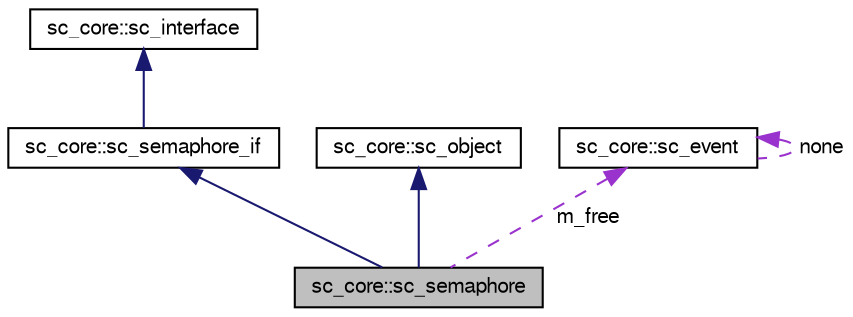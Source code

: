 digraph "sc_core::sc_semaphore"
{
  edge [fontname="FreeSans",fontsize="10",labelfontname="FreeSans",labelfontsize="10"];
  node [fontname="FreeSans",fontsize="10",shape=record];
  Node4 [label="sc_core::sc_semaphore",height=0.2,width=0.4,color="black", fillcolor="grey75", style="filled", fontcolor="black"];
  Node5 -> Node4 [dir="back",color="midnightblue",fontsize="10",style="solid",fontname="FreeSans"];
  Node5 [label="sc_core::sc_semaphore_if",height=0.2,width=0.4,color="black", fillcolor="white", style="filled",URL="$a01240.html"];
  Node6 -> Node5 [dir="back",color="midnightblue",fontsize="10",style="solid",fontname="FreeSans"];
  Node6 [label="sc_core::sc_interface",height=0.2,width=0.4,color="black", fillcolor="white", style="filled",URL="$a01196.html"];
  Node7 -> Node4 [dir="back",color="midnightblue",fontsize="10",style="solid",fontname="FreeSans"];
  Node7 [label="sc_core::sc_object",height=0.2,width=0.4,color="black", fillcolor="white", style="filled",URL="$a01884.html"];
  Node8 -> Node4 [dir="back",color="darkorchid3",fontsize="10",style="dashed",label=" m_free" ,fontname="FreeSans"];
  Node8 [label="sc_core::sc_event",height=0.2,width=0.4,color="black", fillcolor="white", style="filled",URL="$a01828.html"];
  Node8 -> Node8 [dir="back",color="darkorchid3",fontsize="10",style="dashed",label=" none" ,fontname="FreeSans"];
}
